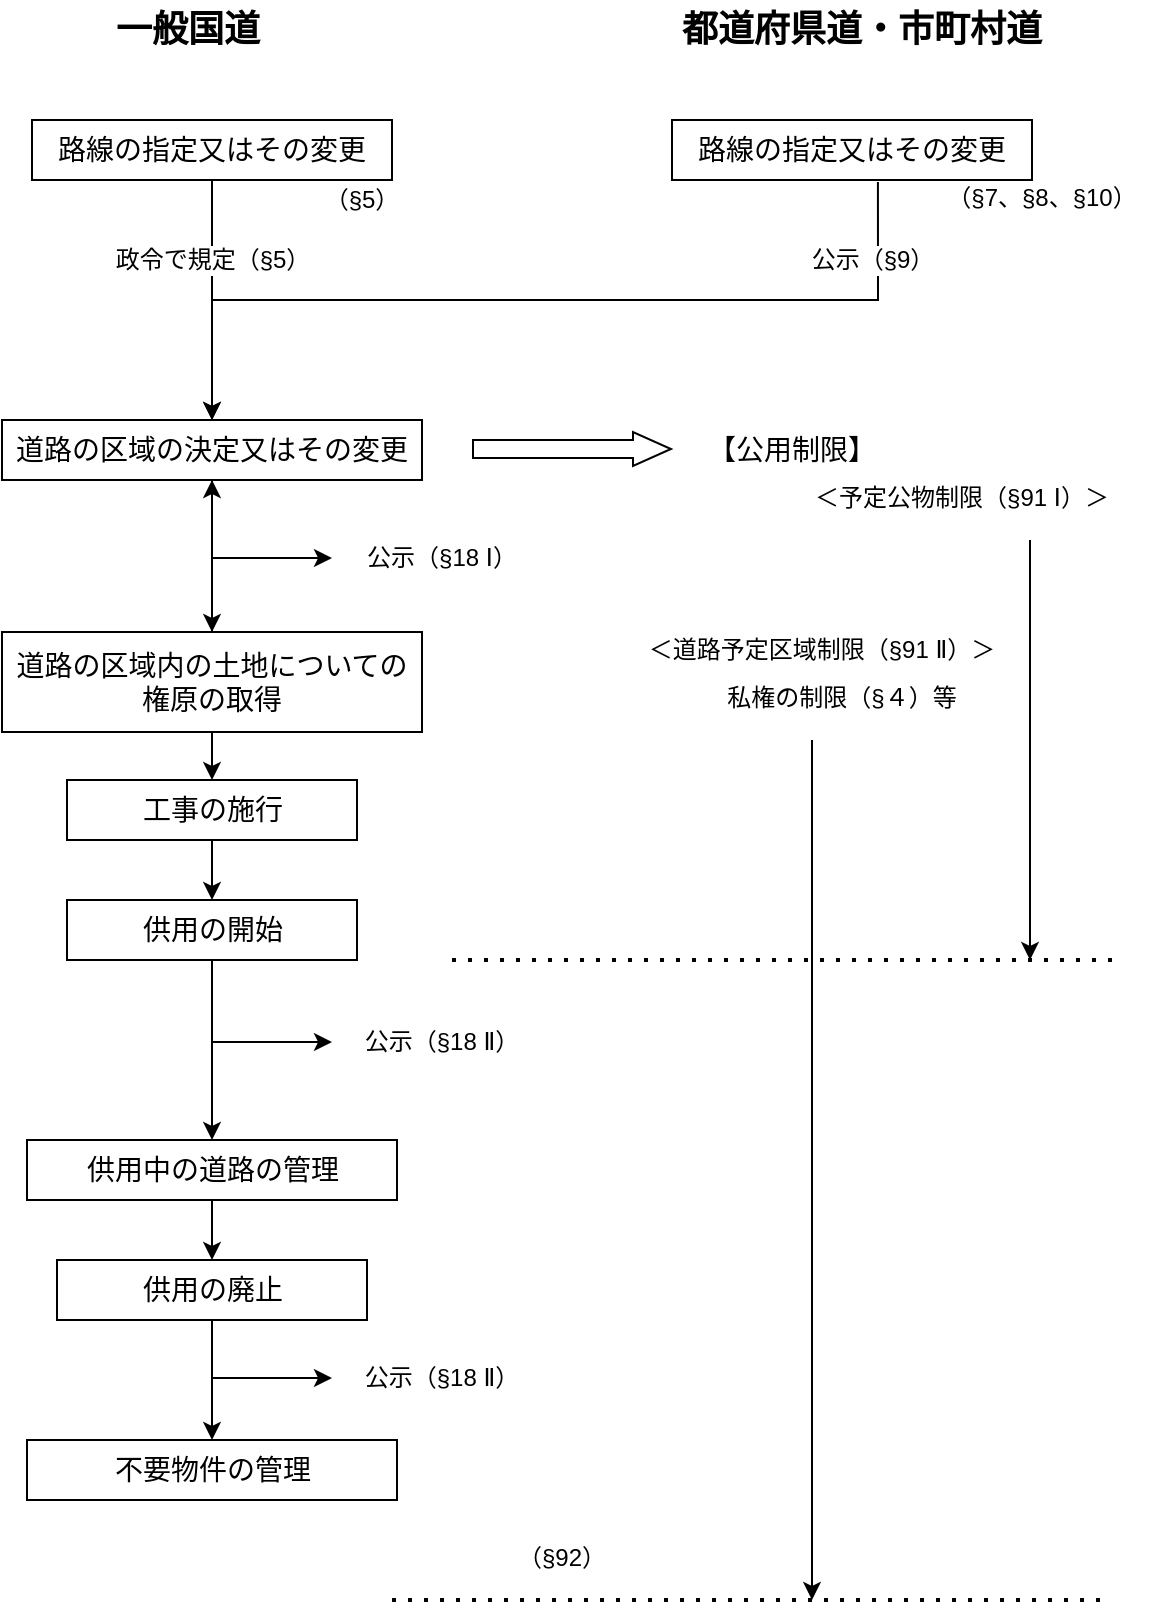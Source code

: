 <mxfile version="22.0.4" type="google">
  <diagram name="Page-1" id="LNDbYZr5bBlh9pclEteb">
    <mxGraphModel grid="1" page="1" gridSize="10" guides="1" tooltips="1" connect="1" arrows="1" fold="1" pageScale="1" pageWidth="750" pageHeight="869" math="0" shadow="0">
      <root>
        <mxCell id="0" />
        <mxCell id="1" parent="0" />
        <mxCell id="w_APZHpEXX284L3Ab1yA-1" value="一般国道" style="rounded=0;whiteSpace=wrap;html=1;fillColor=none;strokeColor=none;fontSize=18;fontStyle=1" vertex="1" parent="1">
          <mxGeometry x="157.5" y="30" width="120" height="30" as="geometry" />
        </mxCell>
        <mxCell id="w_APZHpEXX284L3Ab1yA-2" value="都道府県道・市町村道" style="rounded=0;whiteSpace=wrap;html=1;fillColor=none;strokeColor=none;fontSize=18;fontStyle=1" vertex="1" parent="1">
          <mxGeometry x="450" y="30" width="210" height="30" as="geometry" />
        </mxCell>
        <mxCell id="w_APZHpEXX284L3Ab1yA-3" value="路線の指定又はその変更" style="rounded=0;whiteSpace=wrap;html=1;fontSize=14;" vertex="1" parent="1">
          <mxGeometry x="140" y="90" width="180" height="30" as="geometry" />
        </mxCell>
        <mxCell id="w_APZHpEXX284L3Ab1yA-4" value="路線の指定又はその変更" style="rounded=0;whiteSpace=wrap;html=1;fontSize=14;" vertex="1" parent="1">
          <mxGeometry x="460" y="90" width="180" height="30" as="geometry" />
        </mxCell>
        <mxCell id="w_APZHpEXX284L3Ab1yA-5" value="道路の区域の決定又はその変更" style="rounded=0;whiteSpace=wrap;html=1;fontSize=14;" vertex="1" parent="1">
          <mxGeometry x="125" y="240" width="210" height="30" as="geometry" />
        </mxCell>
        <mxCell id="w_APZHpEXX284L3Ab1yA-28" value="" style="edgeStyle=orthogonalEdgeStyle;rounded=0;orthogonalLoop=1;jettySize=auto;html=1;" edge="1" parent="1" source="w_APZHpEXX284L3Ab1yA-6" target="w_APZHpEXX284L3Ab1yA-5">
          <mxGeometry relative="1" as="geometry" />
        </mxCell>
        <mxCell id="w_APZHpEXX284L3Ab1yA-6" value="道路の区域内の土地についての権原の取得" style="rounded=0;whiteSpace=wrap;html=1;fontSize=14;" vertex="1" parent="1">
          <mxGeometry x="125" y="346" width="210" height="50" as="geometry" />
        </mxCell>
        <mxCell id="w_APZHpEXX284L3Ab1yA-7" value="工事の施行" style="rounded=0;whiteSpace=wrap;html=1;fontSize=14;" vertex="1" parent="1">
          <mxGeometry x="157.5" y="420" width="145" height="30" as="geometry" />
        </mxCell>
        <mxCell id="w_APZHpEXX284L3Ab1yA-8" value="供用の開始" style="rounded=0;whiteSpace=wrap;html=1;fontSize=14;" vertex="1" parent="1">
          <mxGeometry x="157.5" y="480" width="145" height="30" as="geometry" />
        </mxCell>
        <mxCell id="w_APZHpEXX284L3Ab1yA-9" value="供用中の道路の管理" style="rounded=0;whiteSpace=wrap;html=1;fontSize=14;" vertex="1" parent="1">
          <mxGeometry x="137.5" y="600" width="185" height="30" as="geometry" />
        </mxCell>
        <mxCell id="w_APZHpEXX284L3Ab1yA-10" value="供用の廃止" style="rounded=0;whiteSpace=wrap;html=1;fontSize=14;" vertex="1" parent="1">
          <mxGeometry x="152.5" y="660" width="155" height="30" as="geometry" />
        </mxCell>
        <mxCell id="w_APZHpEXX284L3Ab1yA-11" value="不要物件の管理" style="rounded=0;whiteSpace=wrap;html=1;fontSize=14;" vertex="1" parent="1">
          <mxGeometry x="137.5" y="750" width="185" height="30" as="geometry" />
        </mxCell>
        <mxCell id="w_APZHpEXX284L3Ab1yA-12" value="" style="endArrow=classic;html=1;rounded=0;exitX=0.5;exitY=1;exitDx=0;exitDy=0;entryX=0.5;entryY=0;entryDx=0;entryDy=0;edgeStyle=orthogonalEdgeStyle;verticalAlign=bottom;spacing=0;labelPosition=center;verticalLabelPosition=top;align=center;" edge="1" parent="1" source="w_APZHpEXX284L3Ab1yA-3" target="w_APZHpEXX284L3Ab1yA-5">
          <mxGeometry relative="1" as="geometry">
            <mxPoint x="320" y="290" as="sourcePoint" />
            <mxPoint x="420" y="290" as="targetPoint" />
          </mxGeometry>
        </mxCell>
        <mxCell id="w_APZHpEXX284L3Ab1yA-13" value="政令で規定（§5）" style="edgeLabel;resizable=0;html=1;align=center;verticalAlign=middle;fontSize=12;" connectable="0" vertex="1" parent="w_APZHpEXX284L3Ab1yA-12">
          <mxGeometry relative="1" as="geometry">
            <mxPoint y="-20" as="offset" />
          </mxGeometry>
        </mxCell>
        <mxCell id="w_APZHpEXX284L3Ab1yA-14" value="" style="endArrow=classic;html=1;rounded=0;exitX=0.572;exitY=1.033;exitDx=0;exitDy=0;entryX=0.5;entryY=0;entryDx=0;entryDy=0;edgeStyle=orthogonalEdgeStyle;exitPerimeter=0;" edge="1" parent="1" source="w_APZHpEXX284L3Ab1yA-4" target="w_APZHpEXX284L3Ab1yA-5">
          <mxGeometry relative="1" as="geometry">
            <mxPoint x="740" y="160" as="sourcePoint" />
            <mxPoint x="420" y="280" as="targetPoint" />
          </mxGeometry>
        </mxCell>
        <mxCell id="w_APZHpEXX284L3Ab1yA-15" value="公示（§9）" style="edgeLabel;resizable=0;html=1;align=center;verticalAlign=middle;fontSize=12;" connectable="0" vertex="1" parent="w_APZHpEXX284L3Ab1yA-14">
          <mxGeometry relative="1" as="geometry">
            <mxPoint x="164" y="-20" as="offset" />
          </mxGeometry>
        </mxCell>
        <mxCell id="w_APZHpEXX284L3Ab1yA-16" value="（§5）" style="rounded=0;whiteSpace=wrap;html=1;fillColor=none;strokeColor=none;fontSize=12;fontStyle=0" vertex="1" parent="1">
          <mxGeometry x="270" y="122" width="70" height="16" as="geometry" />
        </mxCell>
        <mxCell id="w_APZHpEXX284L3Ab1yA-17" value="（§7、§8、§10）" style="rounded=0;whiteSpace=wrap;html=1;fillColor=none;strokeColor=none;fontSize=12;fontStyle=0" vertex="1" parent="1">
          <mxGeometry x="590" y="120" width="110" height="18" as="geometry" />
        </mxCell>
        <mxCell id="w_APZHpEXX284L3Ab1yA-18" value="【公用制限】" style="rounded=0;whiteSpace=wrap;html=1;fontSize=14;fontColor=default;strokeColor=none;fillColor=none;" vertex="1" parent="1">
          <mxGeometry x="460" y="240" width="120" height="30" as="geometry" />
        </mxCell>
        <mxCell id="w_APZHpEXX284L3Ab1yA-19" value="" style="shape=flexArrow;endArrow=classic;html=1;rounded=0;width=9;endSize=6;endWidth=7;" edge="1" parent="1">
          <mxGeometry width="50" height="50" relative="1" as="geometry">
            <mxPoint x="360" y="254.5" as="sourcePoint" />
            <mxPoint x="460" y="254.5" as="targetPoint" />
          </mxGeometry>
        </mxCell>
        <mxCell id="w_APZHpEXX284L3Ab1yA-20" value="＜予定公物制限（§91 Ⅰ）＞" style="rounded=0;whiteSpace=wrap;html=1;fillColor=none;strokeColor=none;fontSize=12;fontStyle=0" vertex="1" parent="1">
          <mxGeometry x="510" y="270" width="190" height="18" as="geometry" />
        </mxCell>
        <mxCell id="w_APZHpEXX284L3Ab1yA-21" value="＜道路予定区域制限（§91 Ⅱ）＞" style="rounded=0;whiteSpace=wrap;html=1;fillColor=none;strokeColor=none;fontSize=12;fontStyle=0" vertex="1" parent="1">
          <mxGeometry x="440" y="346" width="190" height="18" as="geometry" />
        </mxCell>
        <mxCell id="w_APZHpEXX284L3Ab1yA-22" value="私権の制限（§４）等" style="rounded=0;whiteSpace=wrap;html=1;fillColor=none;strokeColor=none;fontSize=12;fontStyle=0" vertex="1" parent="1">
          <mxGeometry x="450" y="370" width="190" height="18" as="geometry" />
        </mxCell>
        <mxCell id="w_APZHpEXX284L3Ab1yA-23" value="" style="endArrow=classic;html=1;rounded=0;" edge="1" parent="1" source="w_APZHpEXX284L3Ab1yA-5" target="w_APZHpEXX284L3Ab1yA-6">
          <mxGeometry width="50" height="50" relative="1" as="geometry">
            <mxPoint x="350" y="420" as="sourcePoint" />
            <mxPoint x="400" y="370" as="targetPoint" />
          </mxGeometry>
        </mxCell>
        <mxCell id="w_APZHpEXX284L3Ab1yA-24" value="公示（§18 Ⅰ）" style="rounded=0;whiteSpace=wrap;html=1;fillColor=none;strokeColor=none;fontSize=12;fontStyle=0" vertex="1" parent="1">
          <mxGeometry x="290" y="300" width="110" height="18" as="geometry" />
        </mxCell>
        <mxCell id="w_APZHpEXX284L3Ab1yA-25" value="" style="endArrow=classic;html=1;rounded=0;edgeStyle=orthogonalEdgeStyle;exitX=0.5;exitY=1;exitDx=0;exitDy=0;entryX=0;entryY=0.5;entryDx=0;entryDy=0;" edge="1" parent="1" source="w_APZHpEXX284L3Ab1yA-5" target="w_APZHpEXX284L3Ab1yA-24">
          <mxGeometry width="50" height="50" relative="1" as="geometry">
            <mxPoint x="240" y="280" as="sourcePoint" />
            <mxPoint x="240" y="356" as="targetPoint" />
          </mxGeometry>
        </mxCell>
        <mxCell id="w_APZHpEXX284L3Ab1yA-26" value="" style="endArrow=classic;html=1;rounded=0;entryX=0.5;entryY=0;entryDx=0;entryDy=0;exitX=0.5;exitY=1;exitDx=0;exitDy=0;" edge="1" parent="1" source="w_APZHpEXX284L3Ab1yA-6" target="w_APZHpEXX284L3Ab1yA-7">
          <mxGeometry width="50" height="50" relative="1" as="geometry">
            <mxPoint x="240" y="280" as="sourcePoint" />
            <mxPoint x="240" y="356" as="targetPoint" />
          </mxGeometry>
        </mxCell>
        <mxCell id="w_APZHpEXX284L3Ab1yA-27" value="" style="endArrow=classic;html=1;rounded=0;entryX=0.5;entryY=0;entryDx=0;entryDy=0;exitX=0.5;exitY=1;exitDx=0;exitDy=0;" edge="1" parent="1" source="w_APZHpEXX284L3Ab1yA-7" target="w_APZHpEXX284L3Ab1yA-8">
          <mxGeometry width="50" height="50" relative="1" as="geometry">
            <mxPoint x="240" y="406" as="sourcePoint" />
            <mxPoint x="240" y="460" as="targetPoint" />
          </mxGeometry>
        </mxCell>
        <mxCell id="w_APZHpEXX284L3Ab1yA-29" value="" style="endArrow=classic;html=1;rounded=0;entryX=0.5;entryY=0;entryDx=0;entryDy=0;" edge="1" parent="1" source="w_APZHpEXX284L3Ab1yA-8" target="w_APZHpEXX284L3Ab1yA-9">
          <mxGeometry width="50" height="50" relative="1" as="geometry">
            <mxPoint x="233" y="512" as="sourcePoint" />
            <mxPoint x="233" y="588" as="targetPoint" />
          </mxGeometry>
        </mxCell>
        <mxCell id="w_APZHpEXX284L3Ab1yA-30" value="公示（§18 Ⅱ）" style="rounded=0;whiteSpace=wrap;html=1;fillColor=none;strokeColor=none;fontSize=12;fontStyle=0" vertex="1" parent="1">
          <mxGeometry x="290" y="542" width="110" height="18" as="geometry" />
        </mxCell>
        <mxCell id="w_APZHpEXX284L3Ab1yA-32" value="" style="endArrow=classic;html=1;rounded=0;edgeStyle=orthogonalEdgeStyle;exitX=0.5;exitY=1;exitDx=0;exitDy=0;entryX=0;entryY=0.5;entryDx=0;entryDy=0;" edge="1" parent="1" source="w_APZHpEXX284L3Ab1yA-8" target="w_APZHpEXX284L3Ab1yA-30">
          <mxGeometry width="50" height="50" relative="1" as="geometry">
            <mxPoint x="350" y="420" as="sourcePoint" />
            <mxPoint x="400" y="370" as="targetPoint" />
          </mxGeometry>
        </mxCell>
        <mxCell id="w_APZHpEXX284L3Ab1yA-35" value="" style="endArrow=classic;html=1;rounded=0;exitX=0.5;exitY=1;exitDx=0;exitDy=0;entryX=0.5;entryY=0;entryDx=0;entryDy=0;" edge="1" parent="1" source="w_APZHpEXX284L3Ab1yA-9" target="w_APZHpEXX284L3Ab1yA-10">
          <mxGeometry width="50" height="50" relative="1" as="geometry">
            <mxPoint x="350" y="620" as="sourcePoint" />
            <mxPoint x="400" y="570" as="targetPoint" />
          </mxGeometry>
        </mxCell>
        <mxCell id="w_APZHpEXX284L3Ab1yA-36" value="" style="endArrow=classic;html=1;rounded=0;entryX=0.5;entryY=0;entryDx=0;entryDy=0;exitX=0.5;exitY=1;exitDx=0;exitDy=0;" edge="1" parent="1" source="w_APZHpEXX284L3Ab1yA-10" target="w_APZHpEXX284L3Ab1yA-11">
          <mxGeometry width="50" height="50" relative="1" as="geometry">
            <mxPoint x="240" y="650" as="sourcePoint" />
            <mxPoint x="240" y="725" as="targetPoint" />
          </mxGeometry>
        </mxCell>
        <mxCell id="w_APZHpEXX284L3Ab1yA-37" value="公示（§18 Ⅱ）" style="rounded=0;whiteSpace=wrap;html=1;fillColor=none;strokeColor=none;fontSize=12;fontStyle=0" vertex="1" parent="1">
          <mxGeometry x="290" y="710" width="110" height="18" as="geometry" />
        </mxCell>
        <mxCell id="w_APZHpEXX284L3Ab1yA-40" value="" style="endArrow=none;dashed=1;html=1;dashPattern=1 3;strokeWidth=2;rounded=0;" edge="1" parent="1">
          <mxGeometry width="50" height="50" relative="1" as="geometry">
            <mxPoint x="350" y="510" as="sourcePoint" />
            <mxPoint x="680" y="510" as="targetPoint" />
          </mxGeometry>
        </mxCell>
        <mxCell id="w_APZHpEXX284L3Ab1yA-41" value="" style="endArrow=none;dashed=1;html=1;dashPattern=1 3;strokeWidth=2;rounded=0;" edge="1" parent="1">
          <mxGeometry width="50" height="50" relative="1" as="geometry">
            <mxPoint x="320" y="830" as="sourcePoint" />
            <mxPoint x="680" y="830" as="targetPoint" />
          </mxGeometry>
        </mxCell>
        <mxCell id="w_APZHpEXX284L3Ab1yA-43" value="（§92）" style="rounded=0;whiteSpace=wrap;html=1;fillColor=none;strokeColor=none;fontSize=12;fontStyle=0" vertex="1" parent="1">
          <mxGeometry x="350" y="800" width="110" height="18" as="geometry" />
        </mxCell>
        <mxCell id="w_APZHpEXX284L3Ab1yA-44" value="" style="endArrow=classic;html=1;rounded=0;" edge="1" parent="1">
          <mxGeometry width="50" height="50" relative="1" as="geometry">
            <mxPoint x="530" y="400" as="sourcePoint" />
            <mxPoint x="530" y="830" as="targetPoint" />
          </mxGeometry>
        </mxCell>
        <mxCell id="w_APZHpEXX284L3Ab1yA-46" value="" style="endArrow=classic;html=1;rounded=0;" edge="1" parent="1">
          <mxGeometry width="50" height="50" relative="1" as="geometry">
            <mxPoint x="639" y="300" as="sourcePoint" />
            <mxPoint x="639" y="510" as="targetPoint" />
          </mxGeometry>
        </mxCell>
        <mxCell id="w_APZHpEXX284L3Ab1yA-47" value="" style="endArrow=classic;html=1;rounded=0;edgeStyle=orthogonalEdgeStyle;exitX=0.5;exitY=1;exitDx=0;exitDy=0;entryX=0;entryY=0.5;entryDx=0;entryDy=0;" edge="1" parent="1" source="w_APZHpEXX284L3Ab1yA-10" target="w_APZHpEXX284L3Ab1yA-37">
          <mxGeometry width="50" height="50" relative="1" as="geometry">
            <mxPoint x="350" y="620" as="sourcePoint" />
            <mxPoint x="400" y="570" as="targetPoint" />
          </mxGeometry>
        </mxCell>
      </root>
    </mxGraphModel>
  </diagram>
</mxfile>
